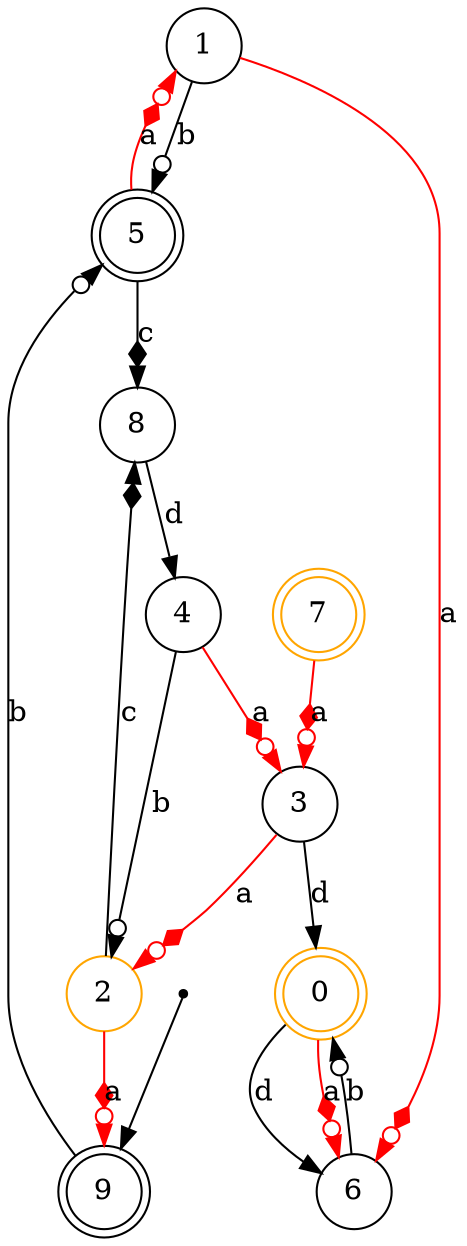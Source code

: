digraph G {
"0"[shape = doublecircle color = "orange"];
"1"[shape = circle color = "black"];
"2"[shape = circle color = "orange"];
"3"[shape = circle color = "black"];
"4"[shape = circle color = "black"];
"5"[shape = doublecircle color = "black"];
"6"[shape = circle color = "black"];
"7"[shape = doublecircle color = "orange"];
"8"[shape = circle color = "black"];
"9"[shape = doublecircle color = "black"];
"___NEVER_USE_THIS_NAME___9"[fontSize = 1 shape = point]; 
{"___NEVER_USE_THIS_NAME___9"}->{"9"}; 
"2"->{"9"} [label = "a" color = "red" arrowhead = "normalodotdiamond" ]; 
"2"->{"8"} [label = "c" color = "black" arrowhead = "normaldiamond" ]; 
"5"->{"8"} [label = "c" color = "black" arrowhead = "normaldiamond" ]; 
"5"->{"1"} [label = "a" color = "red" arrowhead = "normalodotdiamond" ]; 
"4"->{"3"} [label = "a" color = "red" arrowhead = "normalodotdiamond" ]; 
"4"->{"2"} [label = "b" color = "black" arrowhead = "normalodot" ]; 
"9"->{"5"} [label = "b" color = "black" arrowhead = "normalodot" ]; 
"1"->{"6"} [label = "a" color = "red" arrowhead = "normalodotdiamond" ]; 
"1"->{"5"} [label = "b" color = "black" arrowhead = "normalodot" ]; 
"6"->{"0"} [label = "b" color = "black" arrowhead = "normalodot" ]; 
"0"->{"6"} [label = "d" color = "black" arrowhead = "normal" ]; 
"0"->{"6"} [label = "a" color = "red" arrowhead = "normalodotdiamond" ]; 
"7"->{"3"} [label = "a" color = "red" arrowhead = "normalodotdiamond" ]; 
"3"->{"2"} [label = "a" color = "red" arrowhead = "normalodotdiamond" ]; 
"3"->{"0"} [label = "d" color = "black" arrowhead = "normal" ]; 
"8"->{"4"} [label = "d" color = "black" arrowhead = "normal" ]; 
}
